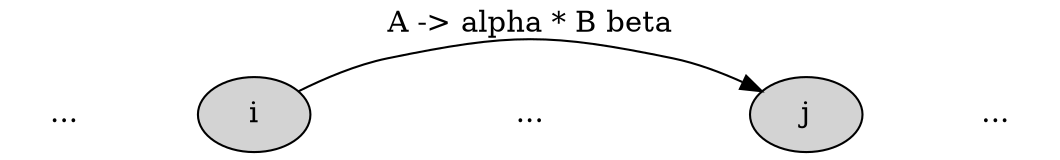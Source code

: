 digraph x {
   rankdir=LR;
   
   /* The nodes */
   {
       node [style=filled, color=black, fillcolor=lightgray];
       1 [label="i"];
       2 [label="j"];
   }

   /* The sentence */
   {
       edge [style=invis, weight=100];
       node [shape=plaintext];
       dots1->1->dots2->2->dots3;
       dots1 [label="..."];
       dots2 [label="..."];
       dots3 [label="..."];
   }
   
   /* Edges */
   {
       1->2 [label="A -> alpha * B beta"];
   }

}
